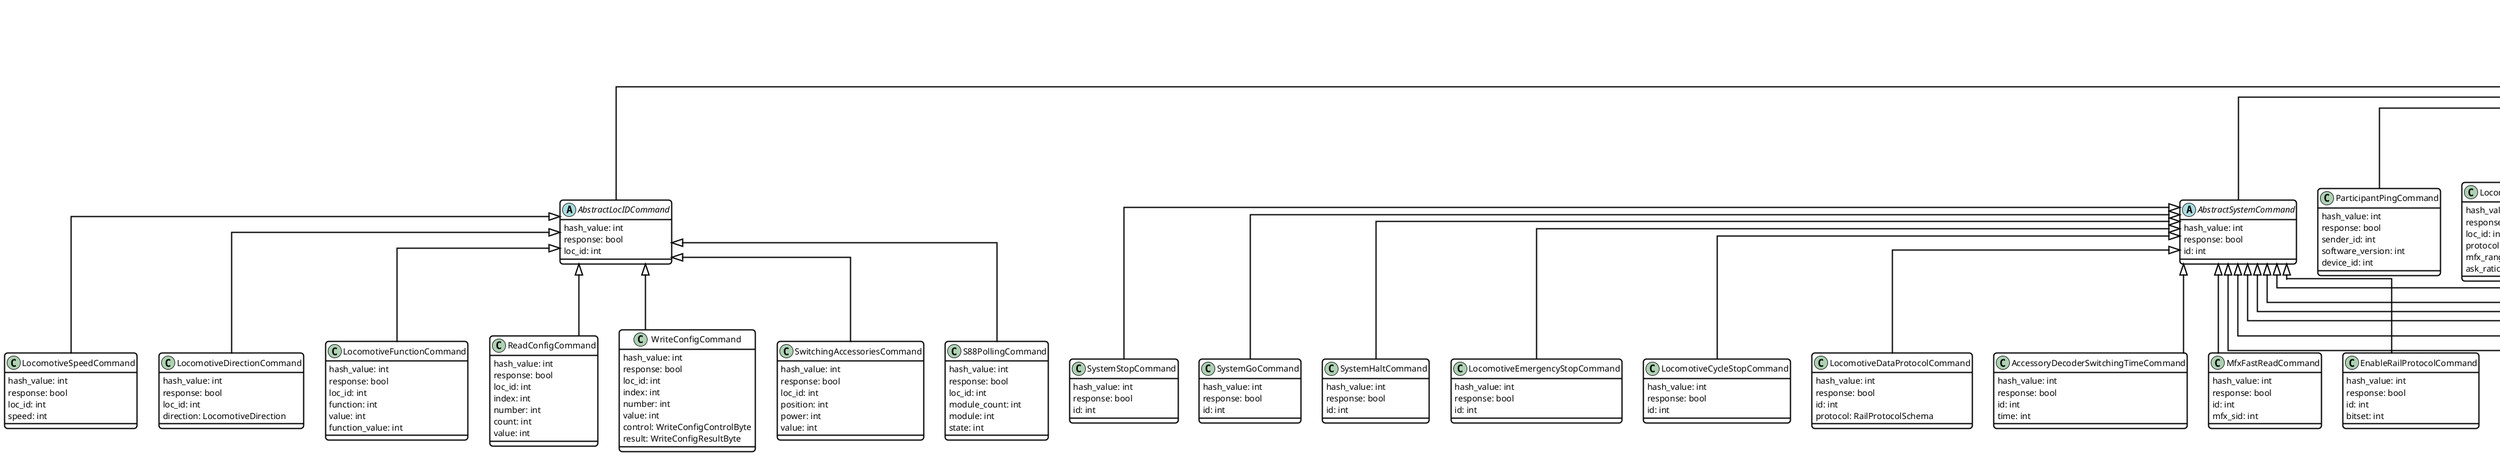 @startuml
skinparam useBetaStyle true
skinparam linetype ortho

<style>
    classDiagram{
        FontColor Black
        BackgroundColor White
        LineThickness 2
        LineColor Black
        RoundCorner 10
    }
</style>

class BaseModel{
}
class AbstractCANMessage{
hash_value: int
response: bool
}
abstract class AbstractCANMessage
BaseModel <|-- AbstractCANMessage
class CANMessage{
message_id: MessageIdentifier
data: str
}
BaseModel <|-- CANMessage
class AbstractLocIDCommand{
hash_value: int
response: bool
loc_id: int
}
abstract class AbstractLocIDCommand
AbstractCANMessage <|-- AbstractLocIDCommand
class LocomotiveSpeedCommand{
hash_value: int
response: bool
loc_id: int
speed: int
}
AbstractLocIDCommand <|-- LocomotiveSpeedCommand
class LocomotiveDirectionCommand{
hash_value: int
response: bool
loc_id: int
direction: LocomotiveDirection
}
AbstractLocIDCommand <|-- LocomotiveDirectionCommand
class LocomotiveFunctionCommand{
hash_value: int
response: bool
loc_id: int
function: int
value: int
function_value: int
}
AbstractLocIDCommand <|-- LocomotiveFunctionCommand
class ReadConfigCommand{
hash_value: int
response: bool
loc_id: int
index: int
number: int
count: int
value: int
}
AbstractLocIDCommand <|-- ReadConfigCommand
class WriteConfigControlByte{
is_main: bool
is_multi_byte: bool
dcc_programming: DCCProgramming
}
BaseModel <|-- WriteConfigControlByte
class WriteConfigResultByte{
is_write_successful: bool
is_verify_successful: bool
}
BaseModel <|-- WriteConfigResultByte
class WriteConfigCommand{
hash_value: int
response: bool
loc_id: int
index: int
number: int
value: int
control: WriteConfigControlByte
result: WriteConfigResultByte
}
AbstractLocIDCommand <|-- WriteConfigCommand
class SwitchingAccessoriesCommand{
hash_value: int
response: bool
loc_id: int
position: int
power: int
value: int
}
AbstractLocIDCommand <|-- SwitchingAccessoriesCommand
class S88PollingCommand{
hash_value: int
response: bool
loc_id: int
module_count: int
module: int
state: int
}
AbstractLocIDCommand <|-- S88PollingCommand
class AbstractSystemCommand{
hash_value: int
response: bool
id: int
}
abstract class AbstractSystemCommand
AbstractCANMessage <|-- AbstractSystemCommand
class SystemStopCommand{
hash_value: int
response: bool
id: int
}
AbstractSystemCommand <|-- SystemStopCommand
class SystemGoCommand{
hash_value: int
response: bool
id: int
}
AbstractSystemCommand <|-- SystemGoCommand
class SystemHaltCommand{
hash_value: int
response: bool
id: int
}
AbstractSystemCommand <|-- SystemHaltCommand
class LocomotiveEmergencyStopCommand{
hash_value: int
response: bool
id: int
}
AbstractSystemCommand <|-- LocomotiveEmergencyStopCommand
class LocomotiveCycleStopCommand{
hash_value: int
response: bool
id: int
}
AbstractSystemCommand <|-- LocomotiveCycleStopCommand
class LocomotiveDataProtocolCommand{
hash_value: int
response: bool
id: int
protocol: RailProtocolSchema
}
AbstractSystemCommand <|-- LocomotiveDataProtocolCommand
class AccessoryDecoderSwitchingTimeCommand{
hash_value: int
response: bool
id: int
time: int
}
AbstractSystemCommand <|-- AccessoryDecoderSwitchingTimeCommand
class MfxFastReadCommand{
hash_value: int
response: bool
id: int
mfx_sid: int
}
AbstractSystemCommand <|-- MfxFastReadCommand
class EnableRailProtocolCommand{
hash_value: int
response: bool
id: int
bitset: int
}
AbstractSystemCommand <|-- EnableRailProtocolCommand
class SetMfxRegisterCounterCommand{
hash_value: int
response: bool
id: int
counter: int
}
AbstractSystemCommand <|-- SetMfxRegisterCounterCommand
class SystemOverloadCommand{
hash_value: int
response: bool
id: int
channel: int
}
AbstractSystemCommand <|-- SystemOverloadCommand
class SystemStatusCommand{
hash_value: int
response: bool
id: int
channel: int
measured_value: int
}
AbstractSystemCommand <|-- SystemStatusCommand
class SetSystemIdentifierCommand{
hash_value: int
response: bool
id: int
system_id: int
}
AbstractSystemCommand <|-- SetSystemIdentifierCommand
class MfxSeekCommand{
hash_value: int
response: bool
id: int
}
AbstractSystemCommand <|-- MfxSeekCommand
class SystemResetCommand{
hash_value: int
response: bool
id: int
target: int
}
AbstractSystemCommand <|-- SystemResetCommand
class ParticipantPingCommand{
hash_value: int
response: bool
sender_id: int
software_version: int
device_id: int
}
AbstractCANMessage <|-- ParticipantPingCommand
class LocomotiveDiscoveryCommand{
hash_value: int
response: bool
loc_id: int
protocol: ProtocolSchema
mfx_range: int
ask_ratio: int
}
AbstractCANMessage <|-- LocomotiveDiscoveryCommand
class S88EventCommand{
hash_value: int
response: bool
device_id: int
contact_id: int
parameter: int
state_old: int
state_new: int
time: int
}
AbstractCANMessage <|-- S88EventCommand
class RequestConfigDataCommand{
hash_value: int
response: bool
filename: str
}
AbstractCANMessage <|-- RequestConfigDataCommand
class ServiceStatusDataConfigurationCommand{
hash_value: int
response: bool
device_id: int
index: int
count: int
data: str
}
AbstractCANMessage <|-- ServiceStatusDataConfigurationCommand
class ConfigDataStreamCommand{
hash_value: int
response: bool
file_length: int
crc: int
byte6: int
data: str
}
AbstractCANMessage <|-- ConfigDataStreamCommand
class BootloaderCANBoundCommand{
hash_value: int
response: bool
data: str
}
AbstractCANMessage <|-- BootloaderCANBoundCommand
class AbstractMfxCommand{
hash_value: int
response: bool
mfx_uid: int
mfx_sid: int
}
abstract class AbstractMfxCommand
AbstractCANMessage <|-- AbstractMfxCommand
class MfxBindCommand{
hash_value: int
response: bool
mfx_uid: int
mfx_sid: int
}
AbstractMfxCommand <|-- MfxBindCommand
class MfxVerifyCommand{
hash_value: int
response: bool
mfx_uid: int
mfx_sid: int
ask_ratio: int
}
AbstractMfxCommand <|-- MfxVerifyCommand
@enduml